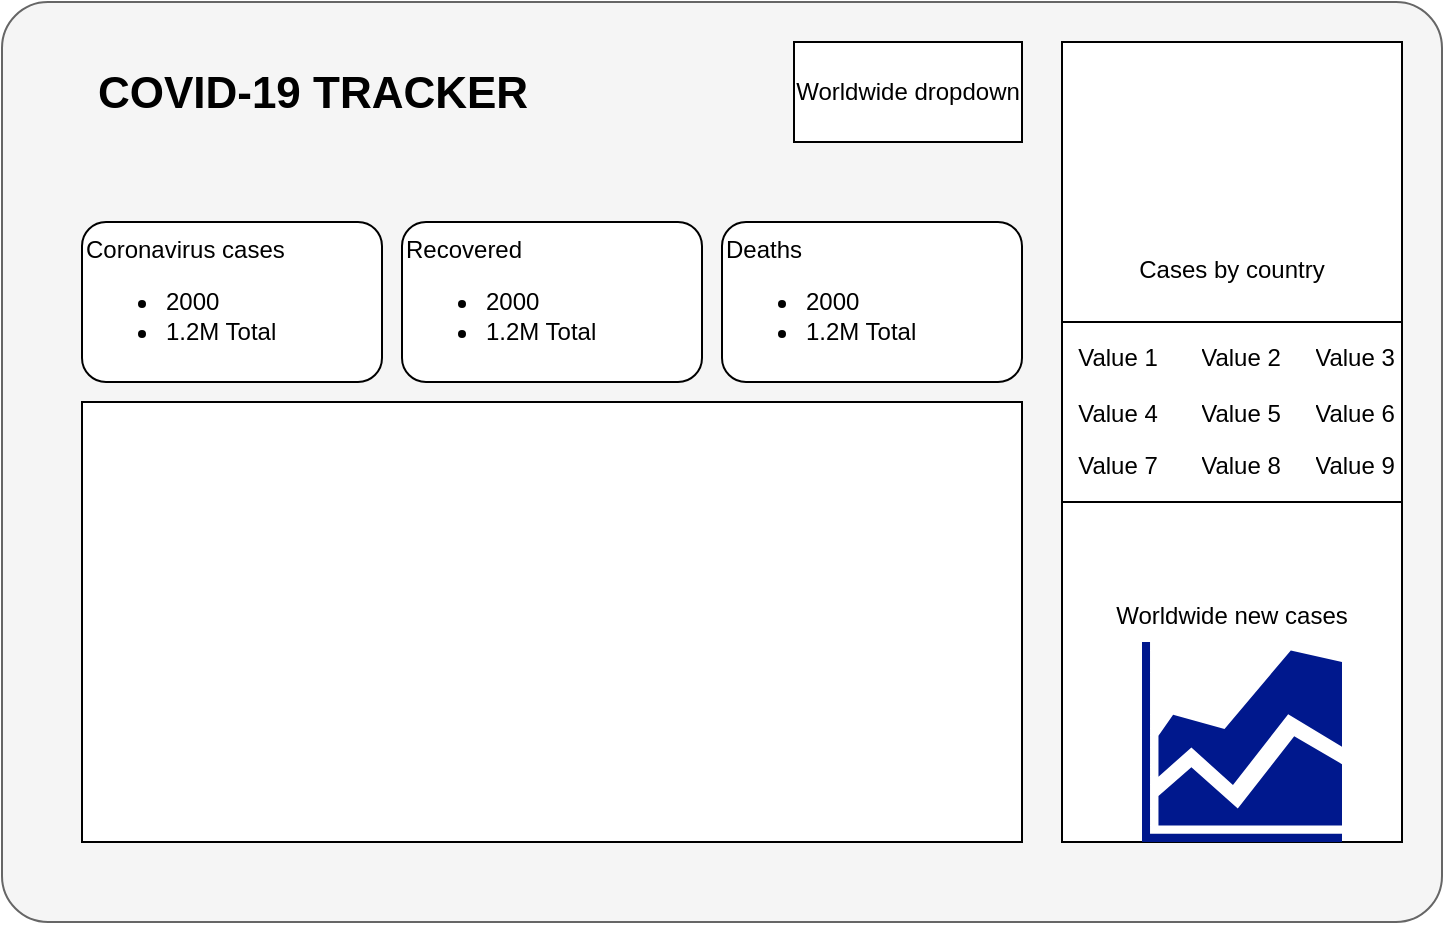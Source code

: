 <mxfile version="14.4.8" type="device"><diagram id="C5RBs43oDa-KdzZeNtuy" name="Page-1"><mxGraphModel dx="782" dy="475" grid="1" gridSize="10" guides="1" tooltips="1" connect="1" arrows="1" fold="1" page="1" pageScale="1" pageWidth="827" pageHeight="1169" math="0" shadow="0"><root><mxCell id="WIyWlLk6GJQsqaUBKTNV-0"/><mxCell id="WIyWlLk6GJQsqaUBKTNV-1" parent="WIyWlLk6GJQsqaUBKTNV-0"/><mxCell id="Iu9vEEzTQMw-3Pcxf_qn-0" value="" style="rounded=1;whiteSpace=wrap;html=1;arcSize=5;shadow=0;fillColor=#f5f5f5;strokeColor=#666666;fontColor=#333333;" vertex="1" parent="WIyWlLk6GJQsqaUBKTNV-1"><mxGeometry x="40" y="60" width="720" height="460" as="geometry"/></mxCell><mxCell id="Iu9vEEzTQMw-3Pcxf_qn-2" value="Worldwide dropdown" style="rounded=0;whiteSpace=wrap;html=1;shadow=0;" vertex="1" parent="WIyWlLk6GJQsqaUBKTNV-1"><mxGeometry x="436" y="80" width="114" height="50" as="geometry"/></mxCell><mxCell id="Iu9vEEzTQMw-3Pcxf_qn-3" value="&lt;div&gt;&lt;span&gt;Coronavirus cases&lt;/span&gt;&lt;/div&gt;&lt;span&gt;&lt;ul&gt;&lt;li&gt;&lt;span&gt;2000&lt;/span&gt;&lt;/li&gt;&lt;li&gt;&lt;span&gt;1.2M Total&lt;/span&gt;&lt;/li&gt;&lt;/ul&gt;&lt;/span&gt;" style="rounded=1;whiteSpace=wrap;html=1;shadow=0;align=left;" vertex="1" parent="WIyWlLk6GJQsqaUBKTNV-1"><mxGeometry x="80" y="170" width="150" height="80" as="geometry"/></mxCell><mxCell id="Iu9vEEzTQMw-3Pcxf_qn-4" value="&lt;div&gt;&lt;span&gt;Deaths&lt;/span&gt;&lt;/div&gt;&lt;span&gt;&lt;ul&gt;&lt;li&gt;&lt;span&gt;2000&lt;/span&gt;&lt;/li&gt;&lt;li&gt;&lt;span&gt;1.2M Total&lt;/span&gt;&lt;/li&gt;&lt;/ul&gt;&lt;/span&gt;" style="rounded=1;whiteSpace=wrap;html=1;shadow=0;align=left;" vertex="1" parent="WIyWlLk6GJQsqaUBKTNV-1"><mxGeometry x="400" y="170" width="150" height="80" as="geometry"/></mxCell><mxCell id="Iu9vEEzTQMw-3Pcxf_qn-5" value="&lt;div&gt;&lt;span&gt;Recovered&amp;nbsp;&lt;/span&gt;&lt;/div&gt;&lt;span&gt;&lt;ul&gt;&lt;li&gt;&lt;span&gt;2000&lt;/span&gt;&lt;/li&gt;&lt;li&gt;&lt;span&gt;1.2M Total&lt;/span&gt;&lt;/li&gt;&lt;/ul&gt;&lt;/span&gt;" style="rounded=1;whiteSpace=wrap;html=1;shadow=0;align=left;" vertex="1" parent="WIyWlLk6GJQsqaUBKTNV-1"><mxGeometry x="240" y="170" width="150" height="80" as="geometry"/></mxCell><mxCell id="Iu9vEEzTQMw-3Pcxf_qn-6" value="" style="rounded=0;whiteSpace=wrap;html=1;shadow=0;" vertex="1" parent="WIyWlLk6GJQsqaUBKTNV-1"><mxGeometry x="80" y="260" width="470" height="220" as="geometry"/></mxCell><mxCell id="Iu9vEEzTQMw-3Pcxf_qn-7" value="" style="shape=image;html=1;verticalAlign=top;verticalLabelPosition=bottom;labelBackgroundColor=#ffffff;imageAspect=0;aspect=fixed;image=https://cdn3.iconfinder.com/data/icons/logos-brands-3/24/logo_brand_brands_logos_maps_google-128.png;shadow=0;gradientColor=none;" vertex="1" parent="WIyWlLk6GJQsqaUBKTNV-1"><mxGeometry x="240" y="300" width="128" height="128" as="geometry"/></mxCell><mxCell id="Iu9vEEzTQMw-3Pcxf_qn-8" value="Cases by country&lt;br&gt;&lt;br&gt;&lt;br&gt;&lt;br&gt;&lt;br&gt;&lt;br&gt;&lt;br&gt;&lt;br&gt;&lt;br&gt;&lt;br&gt;&lt;br&gt;&lt;br&gt;Worldwide new cases" style="rounded=0;whiteSpace=wrap;html=1;shadow=0;gradientColor=none;" vertex="1" parent="WIyWlLk6GJQsqaUBKTNV-1"><mxGeometry x="570" y="80" width="170" height="400" as="geometry"/></mxCell><mxCell id="Iu9vEEzTQMw-3Pcxf_qn-26" value="" style="aspect=fixed;pointerEvents=1;shadow=0;dashed=0;html=1;strokeColor=none;labelPosition=center;verticalLabelPosition=bottom;verticalAlign=top;align=center;fillColor=#00188D;shape=mxgraph.mscae.general.graph" vertex="1" parent="WIyWlLk6GJQsqaUBKTNV-1"><mxGeometry x="610" y="380" width="100" height="100" as="geometry"/></mxCell><mxCell id="Iu9vEEzTQMw-3Pcxf_qn-27" value="" style="shape=table;html=1;whiteSpace=wrap;startSize=0;container=1;collapsible=0;childLayout=tableLayout;columnLines=0;rowLines=0;shadow=0;gradientColor=none;" vertex="1" parent="WIyWlLk6GJQsqaUBKTNV-1"><mxGeometry x="570" y="220" width="170" height="90" as="geometry"/></mxCell><mxCell id="Iu9vEEzTQMw-3Pcxf_qn-28" value="" style="shape=partialRectangle;html=1;whiteSpace=wrap;collapsible=0;dropTarget=0;pointerEvents=0;fillColor=none;top=0;left=0;bottom=0;right=0;points=[[0,0.5],[1,0.5]];portConstraint=eastwest;" vertex="1" parent="Iu9vEEzTQMw-3Pcxf_qn-27"><mxGeometry width="170" height="36" as="geometry"/></mxCell><mxCell id="Iu9vEEzTQMw-3Pcxf_qn-29" value="Value 1" style="shape=partialRectangle;html=1;whiteSpace=wrap;connectable=0;fillColor=none;top=0;left=0;bottom=0;right=0;overflow=hidden;" vertex="1" parent="Iu9vEEzTQMw-3Pcxf_qn-28"><mxGeometry width="56" height="36" as="geometry"/></mxCell><mxCell id="Iu9vEEzTQMw-3Pcxf_qn-30" value="Value 2" style="shape=partialRectangle;html=1;whiteSpace=wrap;connectable=0;fillColor=none;top=0;left=0;bottom=0;right=0;overflow=hidden;" vertex="1" parent="Iu9vEEzTQMw-3Pcxf_qn-28"><mxGeometry x="56" width="67" height="36" as="geometry"/></mxCell><mxCell id="Iu9vEEzTQMw-3Pcxf_qn-31" value="Value 3" style="shape=partialRectangle;html=1;whiteSpace=wrap;connectable=0;fillColor=none;top=0;left=0;bottom=0;right=0;overflow=hidden;" vertex="1" parent="Iu9vEEzTQMw-3Pcxf_qn-28"><mxGeometry x="123" width="47" height="36" as="geometry"/></mxCell><mxCell id="Iu9vEEzTQMw-3Pcxf_qn-32" value="" style="shape=partialRectangle;html=1;whiteSpace=wrap;collapsible=0;dropTarget=0;pointerEvents=0;fillColor=none;top=0;left=0;bottom=0;right=0;points=[[0,0.5],[1,0.5]];portConstraint=eastwest;" vertex="1" parent="Iu9vEEzTQMw-3Pcxf_qn-27"><mxGeometry y="36" width="170" height="18" as="geometry"/></mxCell><mxCell id="Iu9vEEzTQMw-3Pcxf_qn-33" value="Value 4" style="shape=partialRectangle;html=1;whiteSpace=wrap;connectable=0;fillColor=none;top=0;left=0;bottom=0;right=0;overflow=hidden;" vertex="1" parent="Iu9vEEzTQMw-3Pcxf_qn-32"><mxGeometry width="56" height="18" as="geometry"/></mxCell><mxCell id="Iu9vEEzTQMw-3Pcxf_qn-34" value="Value 5" style="shape=partialRectangle;html=1;whiteSpace=wrap;connectable=0;fillColor=none;top=0;left=0;bottom=0;right=0;overflow=hidden;" vertex="1" parent="Iu9vEEzTQMw-3Pcxf_qn-32"><mxGeometry x="56" width="67" height="18" as="geometry"/></mxCell><mxCell id="Iu9vEEzTQMw-3Pcxf_qn-35" value="Value 6" style="shape=partialRectangle;html=1;whiteSpace=wrap;connectable=0;fillColor=none;top=0;left=0;bottom=0;right=0;overflow=hidden;" vertex="1" parent="Iu9vEEzTQMw-3Pcxf_qn-32"><mxGeometry x="123" width="47" height="18" as="geometry"/></mxCell><mxCell id="Iu9vEEzTQMw-3Pcxf_qn-36" value="" style="shape=partialRectangle;html=1;whiteSpace=wrap;collapsible=0;dropTarget=0;pointerEvents=0;fillColor=none;top=0;left=0;bottom=0;right=0;points=[[0,0.5],[1,0.5]];portConstraint=eastwest;" vertex="1" parent="Iu9vEEzTQMw-3Pcxf_qn-27"><mxGeometry y="54" width="170" height="36" as="geometry"/></mxCell><mxCell id="Iu9vEEzTQMw-3Pcxf_qn-37" value="Value 7" style="shape=partialRectangle;html=1;whiteSpace=wrap;connectable=0;fillColor=none;top=0;left=0;bottom=0;right=0;overflow=hidden;" vertex="1" parent="Iu9vEEzTQMw-3Pcxf_qn-36"><mxGeometry width="56" height="36" as="geometry"/></mxCell><mxCell id="Iu9vEEzTQMw-3Pcxf_qn-38" value="Value 8" style="shape=partialRectangle;html=1;whiteSpace=wrap;connectable=0;fillColor=none;top=0;left=0;bottom=0;right=0;overflow=hidden;" vertex="1" parent="Iu9vEEzTQMw-3Pcxf_qn-36"><mxGeometry x="56" width="67" height="36" as="geometry"/></mxCell><mxCell id="Iu9vEEzTQMw-3Pcxf_qn-39" value="Value 9" style="shape=partialRectangle;html=1;whiteSpace=wrap;connectable=0;fillColor=none;top=0;left=0;bottom=0;right=0;overflow=hidden;" vertex="1" parent="Iu9vEEzTQMw-3Pcxf_qn-36"><mxGeometry x="123" width="47" height="36" as="geometry"/></mxCell><mxCell id="Iu9vEEzTQMw-3Pcxf_qn-40" value="&lt;font style=&quot;font-size: 22px&quot;&gt;COVID-19 TRACKER&lt;/font&gt;" style="text;strokeColor=none;fillColor=none;html=1;fontSize=24;fontStyle=1;verticalAlign=middle;align=center;shadow=0;" vertex="1" parent="WIyWlLk6GJQsqaUBKTNV-1"><mxGeometry x="110" y="80" width="170" height="50" as="geometry"/></mxCell></root></mxGraphModel></diagram></mxfile>